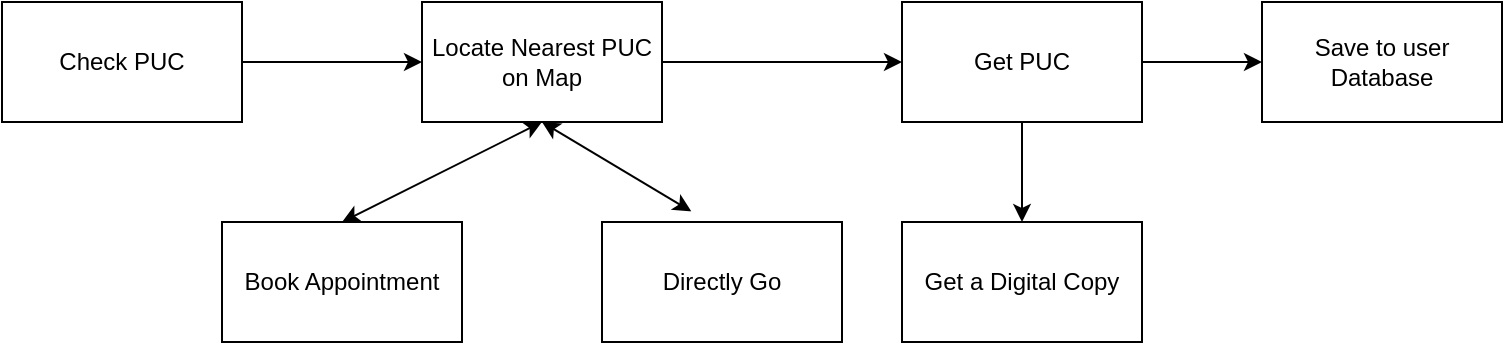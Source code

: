 <mxfile version="13.6.5" type="github"><diagram id="nekpboKQzuir7TpV4R6X" name="Page-1"><mxGraphModel dx="946" dy="559" grid="1" gridSize="10" guides="1" tooltips="1" connect="1" arrows="1" fold="1" page="1" pageScale="1" pageWidth="827" pageHeight="1169" math="0" shadow="0"><root><mxCell id="0"/><mxCell id="1" parent="0"/><mxCell id="4M_17MOU_E-ovLpq049H-6" value="" style="edgeStyle=orthogonalEdgeStyle;rounded=0;orthogonalLoop=1;jettySize=auto;html=1;entryX=0;entryY=0.5;entryDx=0;entryDy=0;" parent="1" source="4M_17MOU_E-ovLpq049H-1" target="4M_17MOU_E-ovLpq049H-7" edge="1"><mxGeometry relative="1" as="geometry"><mxPoint x="168.0" y="150" as="targetPoint"/></mxGeometry></mxCell><mxCell id="4M_17MOU_E-ovLpq049H-1" value="Check PUC" style="rounded=0;whiteSpace=wrap;html=1;" parent="1" vertex="1"><mxGeometry x="38" y="120" width="120" height="60" as="geometry"/></mxCell><mxCell id="4M_17MOU_E-ovLpq049H-7" value="Locate Nearest PUC&lt;br&gt;on Map" style="rounded=0;whiteSpace=wrap;html=1;" parent="1" vertex="1"><mxGeometry x="248" y="120" width="120" height="60" as="geometry"/></mxCell><mxCell id="4M_17MOU_E-ovLpq049H-11" value="Book Appointment" style="rounded=0;whiteSpace=wrap;html=1;" parent="1" vertex="1"><mxGeometry x="148" y="230" width="120" height="60" as="geometry"/></mxCell><mxCell id="4M_17MOU_E-ovLpq049H-16" value="" style="edgeStyle=orthogonalEdgeStyle;rounded=0;orthogonalLoop=1;jettySize=auto;html=1;" parent="1" source="4M_17MOU_E-ovLpq049H-13" target="4M_17MOU_E-ovLpq049H-15" edge="1"><mxGeometry relative="1" as="geometry"/></mxCell><mxCell id="4M_17MOU_E-ovLpq049H-13" value="Get PUC" style="rounded=0;whiteSpace=wrap;html=1;" parent="1" vertex="1"><mxGeometry x="488" y="120" width="120" height="60" as="geometry"/></mxCell><mxCell id="4M_17MOU_E-ovLpq049H-18" value="" style="edgeStyle=orthogonalEdgeStyle;rounded=0;orthogonalLoop=1;jettySize=auto;html=1;exitX=1;exitY=0.5;exitDx=0;exitDy=0;" parent="1" source="4M_17MOU_E-ovLpq049H-13" target="4M_17MOU_E-ovLpq049H-17" edge="1"><mxGeometry relative="1" as="geometry"/></mxCell><mxCell id="4M_17MOU_E-ovLpq049H-15" value="Get a Digital Copy" style="whiteSpace=wrap;html=1;rounded=0;" parent="1" vertex="1"><mxGeometry x="488" y="230" width="120" height="60" as="geometry"/></mxCell><mxCell id="4M_17MOU_E-ovLpq049H-17" value="Save to user Database" style="whiteSpace=wrap;html=1;rounded=0;" parent="1" vertex="1"><mxGeometry x="668" y="120" width="120" height="60" as="geometry"/></mxCell><mxCell id="4M_17MOU_E-ovLpq049H-22" value="" style="endArrow=classic;html=1;exitX=1;exitY=0.5;exitDx=0;exitDy=0;entryX=0;entryY=0.5;entryDx=0;entryDy=0;" parent="1" source="4M_17MOU_E-ovLpq049H-7" target="4M_17MOU_E-ovLpq049H-13" edge="1"><mxGeometry width="50" height="50" relative="1" as="geometry"><mxPoint x="448" y="410" as="sourcePoint"/><mxPoint x="498" y="360" as="targetPoint"/></mxGeometry></mxCell><mxCell id="4M_17MOU_E-ovLpq049H-23" value="Directly Go" style="whiteSpace=wrap;html=1;rounded=0;" parent="1" vertex="1"><mxGeometry x="338" y="230" width="120" height="60" as="geometry"/></mxCell><mxCell id="4M_17MOU_E-ovLpq049H-25" value="" style="endArrow=classic;startArrow=classic;html=1;exitX=0.5;exitY=0;exitDx=0;exitDy=0;entryX=0.5;entryY=1;entryDx=0;entryDy=0;" parent="1" source="4M_17MOU_E-ovLpq049H-11" target="4M_17MOU_E-ovLpq049H-7" edge="1"><mxGeometry width="50" height="50" relative="1" as="geometry"><mxPoint x="478" y="420" as="sourcePoint"/><mxPoint x="528" y="370" as="targetPoint"/></mxGeometry></mxCell><mxCell id="4M_17MOU_E-ovLpq049H-27" value="" style="endArrow=classic;startArrow=classic;html=1;exitX=0.372;exitY=-0.089;exitDx=0;exitDy=0;exitPerimeter=0;entryX=0.5;entryY=1;entryDx=0;entryDy=0;" parent="1" source="4M_17MOU_E-ovLpq049H-23" target="4M_17MOU_E-ovLpq049H-7" edge="1"><mxGeometry width="50" height="50" relative="1" as="geometry"><mxPoint x="478" y="420" as="sourcePoint"/><mxPoint x="528" y="370" as="targetPoint"/></mxGeometry></mxCell></root></mxGraphModel></diagram></mxfile>